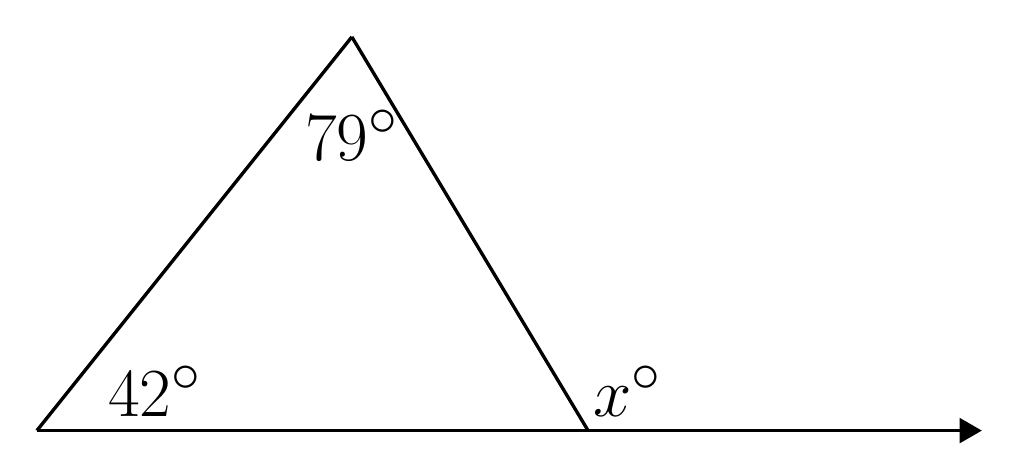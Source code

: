 \begin{tikzpicture}
	\node (0) at (-4, -2) {};
	\node (1) at (3, -2) {};
	\node (2) at (0, 3) {};
	\node (3) at (8, -2) {};

	\draw [very thick, -triangle 60] (0.center) to (3.center);
	\draw [very thick] (0.center) to (2.center);
	\draw [very thick] (2.center) to (1.center);
	
	\node at (-2.5,-1.5) {\Huge $42^\circ$};
	\node at (0,1.75) {\Huge $79^\circ$};
	\node at (3.5,-1.5) {\Huge $x^\circ$};
\end{tikzpicture}
